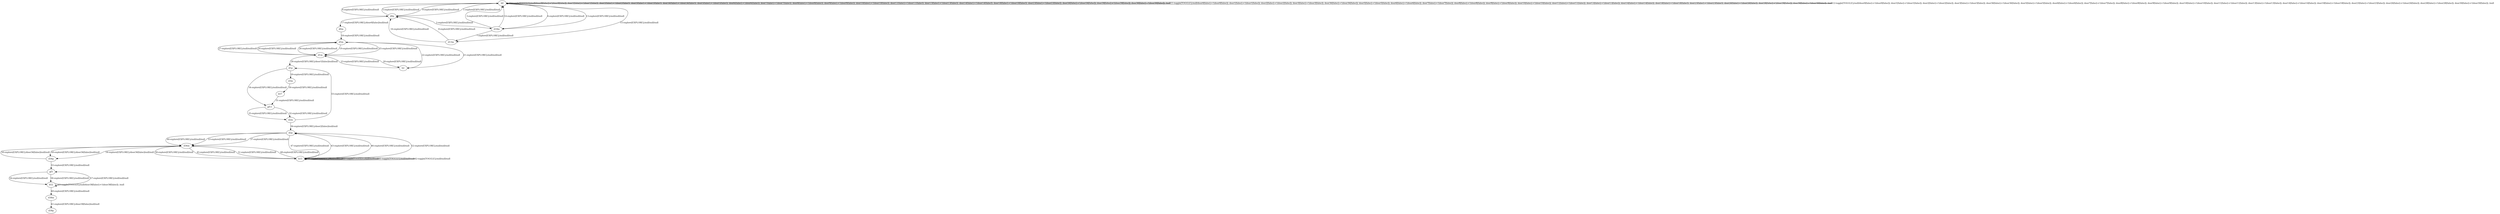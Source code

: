 # Total number of goals covered by this test: 1
# gf3 --> b52

digraph g {
"b0" -> "d0p" [label = "1-explore[EXPLORE];/null/null/null"];
"d0p" -> "d18m" [label = "2-explore[EXPLORE];/null/null/null"];
"d18m" -> "b0" [label = "3-explore[EXPLORE];/null/null/null"];
"b0" -> "d0p" [label = "4-explore[EXPLORE];/null/null/null"];
"d0p" -> "b0" [label = "5-explore[EXPLORE];/null/null/null"];
"b0" -> "d18m" [label = "6-explore[EXPLORE];/null/null/null"];
"d18m" -> "d13m" [label = "7-explore[EXPLORE];/null/null/null"];
"d13m" -> "d0p" [label = "8-explore[EXPLORE];/null/null/null"];
"d0p" -> "b0" [label = "9-explore[EXPLORE];/null/null/null"];
"b0" -> "b0" [label = "10-toggle[TOGGLE];/null/door0[false]:=!(door0[false]); door1[false]:=!(door1[false]); door2[false]:=!(door2[false]); door3[false]:=!(door3[false]); door36[false]:=!(door36[false]); door5[false]:=!(door5[false]); door6[false]:=!(door6[false]); door7[false]:=!(door7[false]); door8[false]:=!(door8[false]); door9[false]:=!(door9[false]); door10[false]:=!(door10[false]); door11[false]:=!(door11[false]); door13[false]:=!(door13[false]); door14[false]:=!(door14[false]); door18[false]:=!(door18[false]); door23[false]:=!(door23[false]); door26[false]:=!(door26[false]); door28[false]:=!(door28[false]); door30[false]:=!(door30[false]); /null"];
"b0" -> "b0" [label = "11-toggle[TOGGLE];/null/door0[false]:=!(door0[false]); door1[false]:=!(door1[false]); door2[false]:=!(door2[false]); door3[false]:=!(door3[false]); door36[false]:=!(door36[false]); door5[false]:=!(door5[false]); door6[false]:=!(door6[false]); door7[false]:=!(door7[false]); door8[false]:=!(door8[false]); door9[false]:=!(door9[false]); door10[false]:=!(door10[false]); door11[false]:=!(door11[false]); door13[false]:=!(door13[false]); door14[false]:=!(door14[false]); door18[false]:=!(door18[false]); door23[false]:=!(door23[false]); door26[false]:=!(door26[false]); door28[false]:=!(door28[false]); door30[false]:=!(door30[false]); /null"];
"b0" -> "b0" [label = "12-toggle[TOGGLE];/null/door0[false]:=!(door0[false]); door1[false]:=!(door1[false]); door2[false]:=!(door2[false]); door3[false]:=!(door3[false]); door36[false]:=!(door36[false]); door5[false]:=!(door5[false]); door6[false]:=!(door6[false]); door7[false]:=!(door7[false]); door8[false]:=!(door8[false]); door9[false]:=!(door9[false]); door10[false]:=!(door10[false]); door11[false]:=!(door11[false]); door13[false]:=!(door13[false]); door14[false]:=!(door14[false]); door18[false]:=!(door18[false]); door23[false]:=!(door23[false]); door26[false]:=!(door26[false]); door28[false]:=!(door28[false]); door30[false]:=!(door30[false]); /null"];
"b0" -> "d18m" [label = "13-explore[EXPLORE];/null/null/null"];
"d18m" -> "b0" [label = "14-explore[EXPLORE];/null/null/null"];
"b0" -> "d13m" [label = "15-explore[EXPLORE];/null/null/null"];
"d13m" -> "d0p" [label = "16-explore[EXPLORE];/null/null/null"];
"d0p" -> "d0m" [label = "17-explore[EXPLORE];/door0[false]/null/null"];
"d0m" -> "d5m" [label = "18-explore[EXPLORE];/null/null/null"];
"d5m" -> "d1m" [label = "19-explore[EXPLORE];/null/null/null"];
"d1m" -> "b2" [label = "20-explore[EXPLORE];/null/null/null"];
"b2" -> "d5m" [label = "21-explore[EXPLORE];/null/null/null"];
"d5m" -> "b2" [label = "22-explore[EXPLORE];/null/null/null"];
"b2" -> "d1m" [label = "23-explore[EXPLORE];/null/null/null"];
"d1m" -> "d5m" [label = "24-explore[EXPLORE];/null/null/null"];
"d5m" -> "d1m" [label = "25-explore[EXPLORE];/null/null/null"];
"d1m" -> "d5m" [label = "26-explore[EXPLORE];/null/null/null"];
"d5m" -> "d1m" [label = "27-explore[EXPLORE];/null/null/null"];
"d1m" -> "d1p" [label = "28-explore[EXPLORE];/door1[false]/null/null"];
"d1p" -> "d3m" [label = "29-explore[EXPLORE];/null/null/null"];
"d3m" -> "b57" [label = "30-explore[EXPLORE];/null/null/null"];
"b57" -> "gf11" [label = "31-explore[EXPLORE];/null/null/null"];
"gf11" -> "d2m" [label = "32-explore[EXPLORE];/null/null/null"];
"d2m" -> "d1p" [label = "33-explore[EXPLORE];/null/null/null"];
"d1p" -> "gf11" [label = "34-explore[EXPLORE];/null/null/null"];
"gf11" -> "d2m" [label = "35-explore[EXPLORE];/null/null/null"];
"d2m" -> "d2p" [label = "36-explore[EXPLORE];/door2[false]/null/null"];
"d2p" -> "d36m" [label = "37-explore[EXPLORE];/null/null/null"];
"d36m" -> "b15" [label = "38-explore[EXPLORE];/null/null/null"];
"b15" -> "b15" [label = "39-toggle[TOGGLE];/null/null/null"];
"b15" -> "b15" [label = "40-toggle[TOGGLE];/null/null/null"];
"b15" -> "b15" [label = "41-toggle[TOGGLE];/null/null/null"];
"b15" -> "b15" [label = "42-toggle[TOGGLE];/null/null/null"];
"b15" -> "d2p" [label = "43-explore[EXPLORE];/null/null/null"];
"d2p" -> "d36m" [label = "44-explore[EXPLORE];/null/null/null"];
"d36m" -> "b15" [label = "45-explore[EXPLORE];/null/null/null"];
"b15" -> "d2p" [label = "46-explore[EXPLORE];/null/null/null"];
"d2p" -> "b15" [label = "47-explore[EXPLORE];/null/null/null"];
"b15" -> "d36m" [label = "48-explore[EXPLORE];/null/null/null"];
"d36m" -> "d36p" [label = "49-explore[EXPLORE];/door36[false]/null/null"];
"d36p" -> "d36m" [label = "50-explore[EXPLORE];/door36[false]/null/null"];
"d36m" -> "b15" [label = "51-explore[EXPLORE];/null/null/null"];
"b15" -> "d2p" [label = "52-explore[EXPLORE];/null/null/null"];
"d2p" -> "d36m" [label = "53-explore[EXPLORE];/null/null/null"];
"d36m" -> "d36p" [label = "54-explore[EXPLORE];/door36[false]/null/null"];
"d36p" -> "gf3" [label = "55-explore[EXPLORE];/null/null/null"];
"gf3" -> "b52" [label = "56-explore[EXPLORE];/null/null/null"];
"b52" -> "gf3" [label = "57-explore[EXPLORE];/null/null/null"];
"gf3" -> "b52" [label = "58-explore[EXPLORE];/null/null/null"];
"b52" -> "b52" [label = "59-toggle[TOGGLE];/null/door38[false]:=!(door38[false]); /null"];
"b52" -> "d38m" [label = "60-explore[EXPLORE];/null/null/null"];
"d38m" -> "d38p" [label = "61-explore[EXPLORE];/door38[false]/null/null"];
}